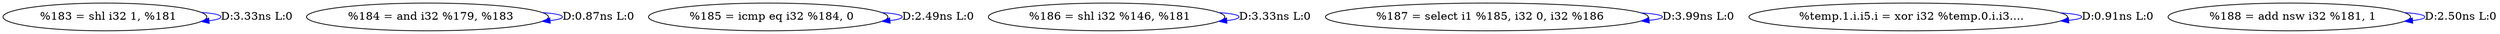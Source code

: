 digraph {
Node0x36d2b00[label="  %183 = shl i32 1, %181"];
Node0x36d2b00 -> Node0x36d2b00[label="D:3.33ns L:0",color=blue];
Node0x36d2be0[label="  %184 = and i32 %179, %183"];
Node0x36d2be0 -> Node0x36d2be0[label="D:0.87ns L:0",color=blue];
Node0x36d2cc0[label="  %185 = icmp eq i32 %184, 0"];
Node0x36d2cc0 -> Node0x36d2cc0[label="D:2.49ns L:0",color=blue];
Node0x36d2da0[label="  %186 = shl i32 %146, %181"];
Node0x36d2da0 -> Node0x36d2da0[label="D:3.33ns L:0",color=blue];
Node0x36d2e80[label="  %187 = select i1 %185, i32 0, i32 %186"];
Node0x36d2e80 -> Node0x36d2e80[label="D:3.99ns L:0",color=blue];
Node0x36d2f60[label="  %temp.1.i.i5.i = xor i32 %temp.0.i.i3...."];
Node0x36d2f60 -> Node0x36d2f60[label="D:0.91ns L:0",color=blue];
Node0x36d3040[label="  %188 = add nsw i32 %181, 1"];
Node0x36d3040 -> Node0x36d3040[label="D:2.50ns L:0",color=blue];
}
